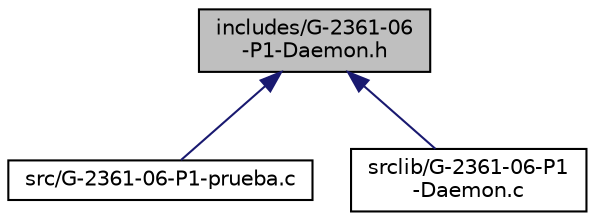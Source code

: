 digraph "includes/G-2361-06-P1-Daemon.h"
{
  edge [fontname="Helvetica",fontsize="10",labelfontname="Helvetica",labelfontsize="10"];
  node [fontname="Helvetica",fontsize="10",shape=record];
  Node1 [label="includes/G-2361-06\l-P1-Daemon.h",height=0.2,width=0.4,color="black", fillcolor="grey75", style="filled", fontcolor="black"];
  Node1 -> Node2 [dir="back",color="midnightblue",fontsize="10",style="solid",fontname="Helvetica"];
  Node2 [label="src/G-2361-06-P1-prueba.c",height=0.2,width=0.4,color="black", fillcolor="white", style="filled",URL="$_g-2361-06-_p1-prueba_8c.html",tooltip="Modulo main. "];
  Node1 -> Node3 [dir="back",color="midnightblue",fontsize="10",style="solid",fontname="Helvetica"];
  Node3 [label="srclib/G-2361-06-P1\l-Daemon.c",height=0.2,width=0.4,color="black", fillcolor="white", style="filled",URL="$_g-2361-06-_p1-_daemon_8c.html"];
}
